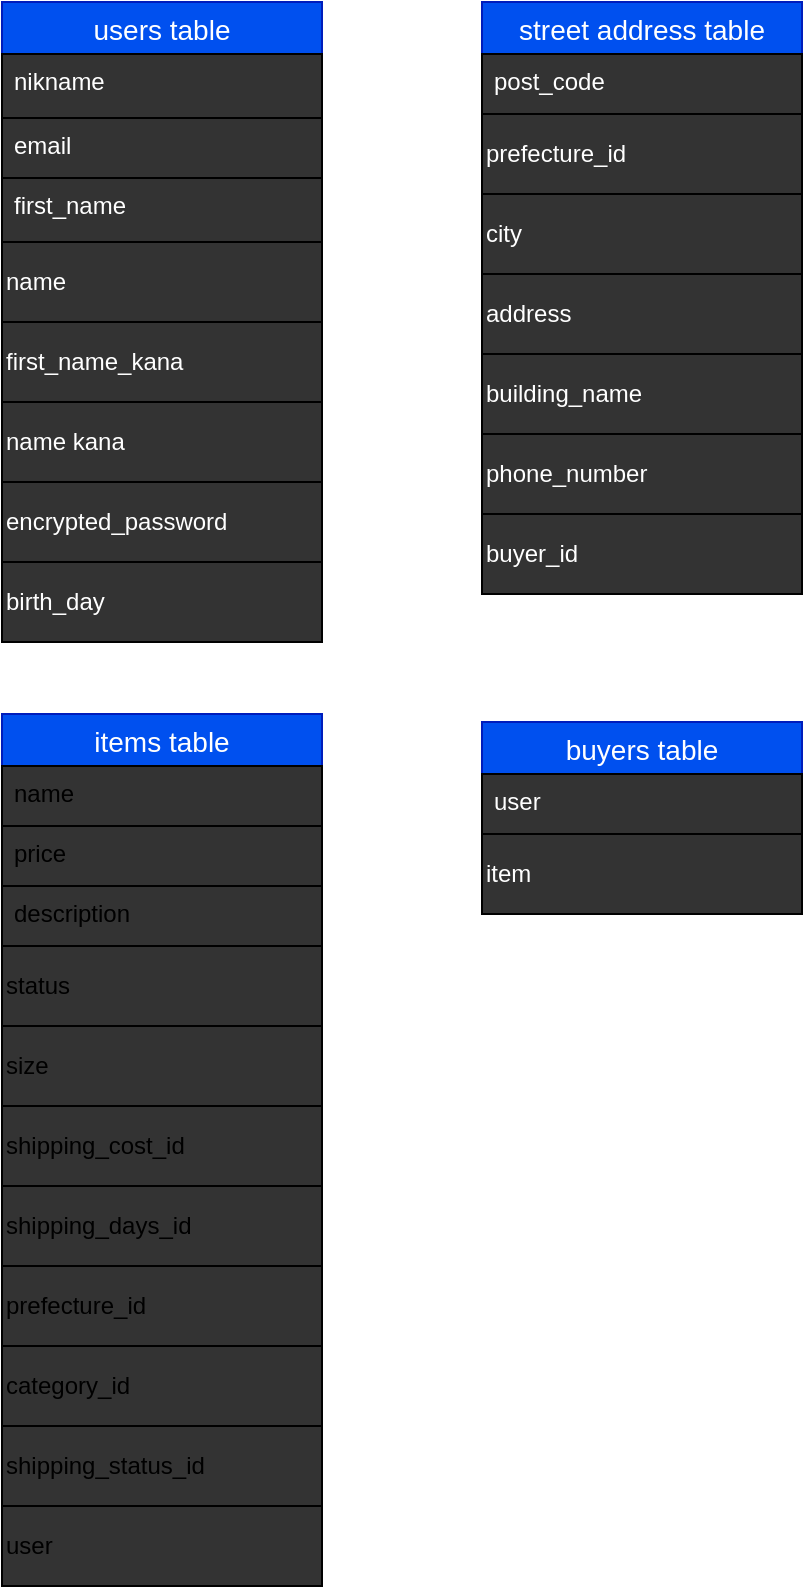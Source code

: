 <mxfile version="13.10.0" type="embed">
    <diagram id="zQeC6Tcfx2R3Oy5hY1i3" name="ページ1">
        <mxGraphModel dx="382" dy="580" grid="1" gridSize="12" guides="1" tooltips="1" connect="1" arrows="0" fold="1" page="0" pageScale="1" pageWidth="827" pageHeight="1169" math="0" shadow="0">
            <root>
                <mxCell id="0"/>
                <mxCell id="1" parent="0"/>
                <mxCell id="15" value="users table" style="swimlane;fontStyle=0;childLayout=stackLayout;horizontal=1;startSize=26;horizontalStack=0;resizeParent=1;resizeParentMax=0;resizeLast=0;collapsible=1;marginBottom=0;align=center;fontSize=14;fillColor=#0050ef;strokeColor=#001DBC;fontColor=#ffffff;" parent="1" vertex="1">
                    <mxGeometry x="40" y="40" width="160" height="122" as="geometry">
                        <mxRectangle x="40" y="40" width="90" height="26" as="alternateBounds"/>
                    </mxGeometry>
                </mxCell>
                <mxCell id="16" value="nikname" style="text;spacingLeft=4;spacingRight=4;overflow=hidden;rotatable=0;points=[[0,0.5],[1,0.5]];portConstraint=eastwest;fontSize=12;whiteSpace=wrap;fillColor=#333333;strokeColor=#000000;fontColor=#FFFFFF;" parent="15" vertex="1">
                    <mxGeometry y="26" width="160" height="32" as="geometry"/>
                </mxCell>
                <mxCell id="17" value="email" style="text;spacingLeft=4;spacingRight=4;overflow=hidden;rotatable=0;points=[[0,0.5],[1,0.5]];portConstraint=eastwest;fontSize=12;whiteSpace=wrap;fillColor=#333333;strokeColor=#000000;fontColor=#FFFFFF;" parent="15" vertex="1">
                    <mxGeometry y="58" width="160" height="30" as="geometry"/>
                </mxCell>
                <mxCell id="18" value="first_name" style="text;spacingLeft=4;spacingRight=4;overflow=hidden;rotatable=0;points=[[0,0.5],[1,0.5]];portConstraint=eastwest;fontSize=12;whiteSpace=wrap;labelBackgroundColor=none;fillColor=#333333;strokeColor=#000000;fontColor=#FFFFFF;" parent="15" vertex="1">
                    <mxGeometry y="88" width="160" height="34" as="geometry"/>
                </mxCell>
                <mxCell id="44" value="name" style="align=left;labelBackgroundColor=none;whiteSpace=wrap;fillColor=#333333;strokeColor=#000000;fontColor=#FFFFFF;" parent="1" vertex="1">
                    <mxGeometry x="40" y="160" width="160" height="40" as="geometry"/>
                </mxCell>
                <mxCell id="48" value="first_name_kana" style="whiteSpace=wrap;align=left;fillColor=#333333;strokeColor=#000000;fontColor=#FFFFFF;" parent="1" vertex="1">
                    <mxGeometry x="40" y="200" width="160" height="40" as="geometry"/>
                </mxCell>
                <mxCell id="49" value="name kana" style="whiteSpace=wrap;align=left;fillColor=#333333;strokeColor=#000000;fontColor=#FFFFFF;" parent="1" vertex="1">
                    <mxGeometry x="40" y="240" width="160" height="40" as="geometry"/>
                </mxCell>
                <mxCell id="51" value="encrypted_password" style="whiteSpace=wrap;align=left;fillColor=#333333;strokeColor=#000000;fontColor=#FFFFFF;" parent="1" vertex="1">
                    <mxGeometry x="40" y="280" width="160" height="40" as="geometry"/>
                </mxCell>
                <mxCell id="52" value="birth_day" style="whiteSpace=wrap;align=left;fillColor=#333333;strokeColor=#000000;fontColor=#FFFFFF;" parent="1" vertex="1">
                    <mxGeometry x="40" y="320" width="160" height="40" as="geometry"/>
                </mxCell>
                <mxCell id="59" value="street address table" style="swimlane;fontStyle=0;childLayout=stackLayout;horizontal=1;startSize=26;horizontalStack=0;resizeParent=1;resizeParentMax=0;resizeLast=0;collapsible=1;marginBottom=0;align=center;fontSize=14;fillColor=#0050ef;strokeColor=#001DBC;fontColor=#ffffff;" parent="1" vertex="1">
                    <mxGeometry x="280" y="40" width="160" height="56" as="geometry"/>
                </mxCell>
                <mxCell id="60" value="post_code" style="text;spacingLeft=4;spacingRight=4;overflow=hidden;rotatable=0;points=[[0,0.5],[1,0.5]];portConstraint=eastwest;fontSize=12;fillColor=#333333;strokeColor=#000000;fontColor=#FFFFFF;" parent="59" vertex="1">
                    <mxGeometry y="26" width="160" height="30" as="geometry"/>
                </mxCell>
                <mxCell id="65" value="prefecture_id" style="whiteSpace=wrap;align=left;gradientColor=none;fillColor=#333333;strokeColor=#000000;fontColor=#FFFFFF;" parent="1" vertex="1">
                    <mxGeometry x="280" y="96" width="160" height="40" as="geometry"/>
                </mxCell>
                <mxCell id="66" value="city" style="whiteSpace=wrap;align=left;gradientColor=none;fillColor=#333333;strokeColor=#000000;fontColor=#FFFFFF;" parent="1" vertex="1">
                    <mxGeometry x="280" y="136" width="160" height="40" as="geometry"/>
                </mxCell>
                <mxCell id="67" value="address" style="whiteSpace=wrap;align=left;gradientColor=none;fillColor=#333333;strokeColor=#000000;fontColor=#FFFFFF;" parent="1" vertex="1">
                    <mxGeometry x="280" y="176" width="160" height="40" as="geometry"/>
                </mxCell>
                <mxCell id="68" value="building_name" style="whiteSpace=wrap;align=left;gradientColor=none;fillColor=#333333;strokeColor=#000000;fontColor=#FFFFFF;" parent="1" vertex="1">
                    <mxGeometry x="280" y="216" width="160" height="40" as="geometry"/>
                </mxCell>
                <mxCell id="69" value="phone_number" style="whiteSpace=wrap;align=left;gradientColor=none;fillColor=#333333;strokeColor=#000000;fontColor=#FFFFFF;" parent="1" vertex="1">
                    <mxGeometry x="280" y="256" width="160" height="40" as="geometry"/>
                </mxCell>
                <mxCell id="70" value="buyer_id" style="whiteSpace=wrap;align=left;gradientColor=none;fillColor=#333333;strokeColor=#000000;fontColor=#FFFFFF;" parent="1" vertex="1">
                    <mxGeometry x="280" y="296" width="160" height="40" as="geometry"/>
                </mxCell>
                <mxCell id="71" value="items table" style="swimlane;fontStyle=0;childLayout=stackLayout;horizontal=1;startSize=26;horizontalStack=0;resizeParent=1;resizeParentMax=0;resizeLast=0;collapsible=1;marginBottom=0;align=center;fontSize=14;fillColor=#0050ef;strokeColor=#001DBC;fontColor=#ffffff;" parent="1" vertex="1">
                    <mxGeometry x="40" y="396" width="160" height="116" as="geometry"/>
                </mxCell>
                <mxCell id="72" value="name" style="text;spacingLeft=4;spacingRight=4;overflow=hidden;rotatable=0;points=[[0,0.5],[1,0.5]];portConstraint=eastwest;fontSize=12;fillColor=#333333;strokeColor=#000000;" parent="71" vertex="1">
                    <mxGeometry y="26" width="160" height="30" as="geometry"/>
                </mxCell>
                <mxCell id="73" value="price" style="text;spacingLeft=4;spacingRight=4;overflow=hidden;rotatable=0;points=[[0,0.5],[1,0.5]];portConstraint=eastwest;fontSize=12;fillColor=#333333;strokeColor=#000000;" parent="71" vertex="1">
                    <mxGeometry y="56" width="160" height="30" as="geometry"/>
                </mxCell>
                <mxCell id="74" value="description " style="text;spacingLeft=4;spacingRight=4;overflow=hidden;rotatable=0;points=[[0,0.5],[1,0.5]];portConstraint=eastwest;fontSize=12;fillColor=#333333;strokeColor=#000000;" parent="71" vertex="1">
                    <mxGeometry y="86" width="160" height="30" as="geometry"/>
                </mxCell>
                <mxCell id="75" value="status" style="whiteSpace=wrap;align=left;gradientColor=none;fillColor=#333333;strokeColor=#000000;" parent="1" vertex="1">
                    <mxGeometry x="40" y="512" width="160" height="40" as="geometry"/>
                </mxCell>
                <mxCell id="76" value="size" style="whiteSpace=wrap;align=left;gradientColor=none;fillColor=#333333;strokeColor=#000000;" parent="1" vertex="1">
                    <mxGeometry x="40" y="552" width="160" height="40" as="geometry"/>
                </mxCell>
                <mxCell id="77" value="shipping_cost_id" style="whiteSpace=wrap;align=left;gradientColor=none;fillColor=#333333;strokeColor=#000000;" parent="1" vertex="1">
                    <mxGeometry x="40" y="592" width="160" height="40" as="geometry"/>
                </mxCell>
                <mxCell id="78" value="shipping_days_id" style="whiteSpace=wrap;align=left;gradientColor=none;fillColor=#333333;strokeColor=#000000;" parent="1" vertex="1">
                    <mxGeometry x="40" y="632" width="160" height="40" as="geometry"/>
                </mxCell>
                <mxCell id="79" value="prefecture_id" style="whiteSpace=wrap;align=left;gradientColor=none;fillColor=#333333;strokeColor=#000000;" parent="1" vertex="1">
                    <mxGeometry x="40" y="672" width="160" height="40" as="geometry"/>
                </mxCell>
                <mxCell id="80" value="category_id" style="whiteSpace=wrap;align=left;gradientColor=none;fillColor=#333333;strokeColor=#000000;" parent="1" vertex="1">
                    <mxGeometry x="40" y="712" width="160" height="40" as="geometry"/>
                </mxCell>
                <mxCell id="81" value="shipping_status_id" style="whiteSpace=wrap;align=left;gradientColor=none;fillColor=#333333;strokeColor=#000000;" parent="1" vertex="1">
                    <mxGeometry x="40" y="752" width="160" height="40" as="geometry"/>
                </mxCell>
                <mxCell id="108" value="buyers table" style="swimlane;fontStyle=0;childLayout=stackLayout;horizontal=1;startSize=26;horizontalStack=0;resizeParent=1;resizeParentMax=0;resizeLast=0;collapsible=1;marginBottom=0;align=center;fontSize=14;fillColor=#0050ef;strokeColor=#001DBC;fontColor=#ffffff;" vertex="1" parent="1">
                    <mxGeometry x="280" y="400" width="160" height="56" as="geometry"/>
                </mxCell>
                <mxCell id="109" value="user" style="text;spacingLeft=4;spacingRight=4;overflow=hidden;rotatable=0;points=[[0,0.5],[1,0.5]];portConstraint=eastwest;fontSize=12;fillColor=#333333;strokeColor=#000000;fontColor=#FFFFFF;" vertex="1" parent="108">
                    <mxGeometry y="26" width="160" height="30" as="geometry"/>
                </mxCell>
                <mxCell id="110" value="item" style="whiteSpace=wrap;align=left;gradientColor=none;fillColor=#333333;strokeColor=#000000;fontColor=#FFFFFF;" vertex="1" parent="1">
                    <mxGeometry x="280" y="456" width="160" height="40" as="geometry"/>
                </mxCell>
                <mxCell id="113" value="user" style="whiteSpace=wrap;align=left;gradientColor=none;fillColor=#333333;strokeColor=#000000;" vertex="1" parent="1">
                    <mxGeometry x="40" y="792" width="160" height="40" as="geometry"/>
                </mxCell>
            </root>
        </mxGraphModel>
    </diagram>
</mxfile>